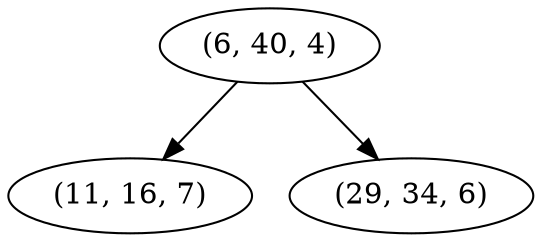 digraph tree {
    "(6, 40, 4)";
    "(11, 16, 7)";
    "(29, 34, 6)";
    "(6, 40, 4)" -> "(11, 16, 7)";
    "(6, 40, 4)" -> "(29, 34, 6)";
}
